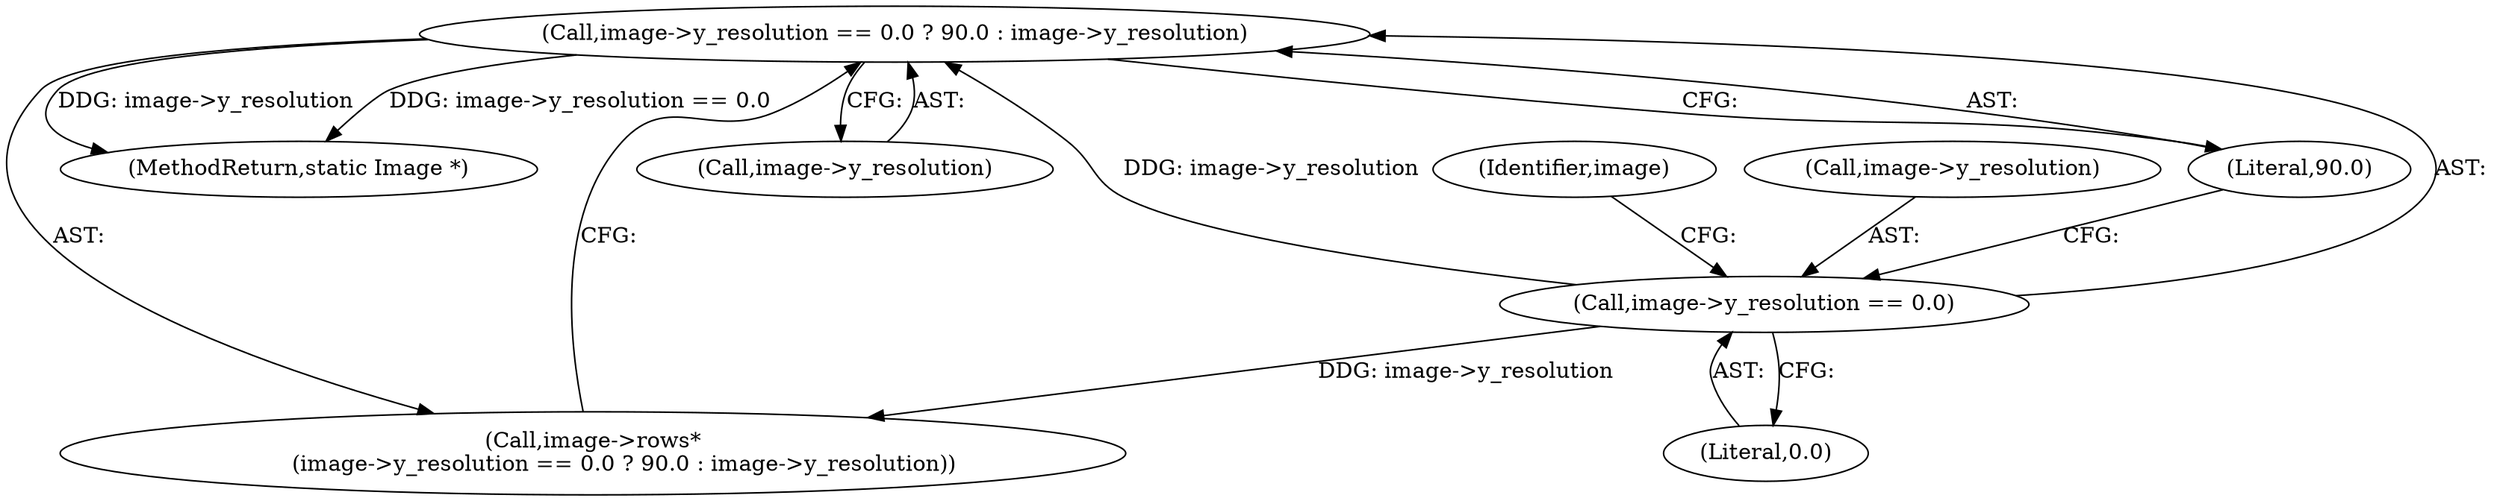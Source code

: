 digraph "0_ImageMagick_f6e9d0d9955e85bdd7540b251cd50d598dacc5e6_42@pointer" {
"1000901" [label="(Call,image->y_resolution == 0.0 ? 90.0 : image->y_resolution)"];
"1000902" [label="(Call,image->y_resolution == 0.0)"];
"1000907" [label="(Literal,90.0)"];
"1000909" [label="(Identifier,image)"];
"1001213" [label="(MethodReturn,static Image *)"];
"1000897" [label="(Call,image->rows*\n         (image->y_resolution == 0.0 ? 90.0 : image->y_resolution))"];
"1000906" [label="(Literal,0.0)"];
"1000903" [label="(Call,image->y_resolution)"];
"1000908" [label="(Call,image->y_resolution)"];
"1000901" [label="(Call,image->y_resolution == 0.0 ? 90.0 : image->y_resolution)"];
"1000902" [label="(Call,image->y_resolution == 0.0)"];
"1000901" -> "1000897"  [label="AST: "];
"1000901" -> "1000907"  [label="CFG: "];
"1000901" -> "1000908"  [label="CFG: "];
"1000902" -> "1000901"  [label="AST: "];
"1000907" -> "1000901"  [label="AST: "];
"1000908" -> "1000901"  [label="AST: "];
"1000897" -> "1000901"  [label="CFG: "];
"1000901" -> "1001213"  [label="DDG: image->y_resolution"];
"1000901" -> "1001213"  [label="DDG: image->y_resolution == 0.0"];
"1000902" -> "1000901"  [label="DDG: image->y_resolution"];
"1000902" -> "1000906"  [label="CFG: "];
"1000903" -> "1000902"  [label="AST: "];
"1000906" -> "1000902"  [label="AST: "];
"1000907" -> "1000902"  [label="CFG: "];
"1000909" -> "1000902"  [label="CFG: "];
"1000902" -> "1000897"  [label="DDG: image->y_resolution"];
}
